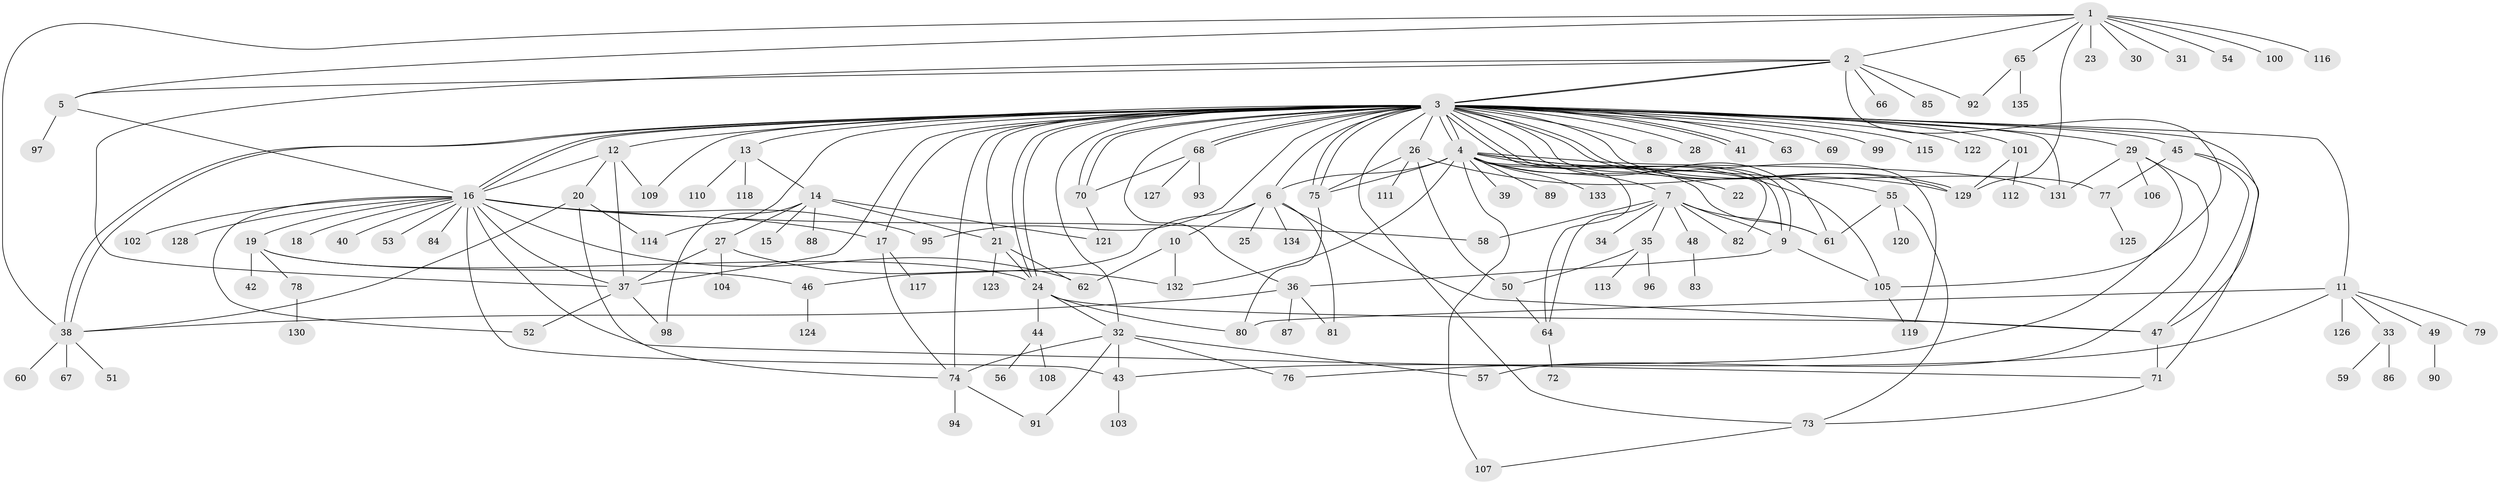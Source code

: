 // Generated by graph-tools (version 1.1) at 2025/11/02/27/25 16:11:11]
// undirected, 135 vertices, 214 edges
graph export_dot {
graph [start="1"]
  node [color=gray90,style=filled];
  1;
  2;
  3;
  4;
  5;
  6;
  7;
  8;
  9;
  10;
  11;
  12;
  13;
  14;
  15;
  16;
  17;
  18;
  19;
  20;
  21;
  22;
  23;
  24;
  25;
  26;
  27;
  28;
  29;
  30;
  31;
  32;
  33;
  34;
  35;
  36;
  37;
  38;
  39;
  40;
  41;
  42;
  43;
  44;
  45;
  46;
  47;
  48;
  49;
  50;
  51;
  52;
  53;
  54;
  55;
  56;
  57;
  58;
  59;
  60;
  61;
  62;
  63;
  64;
  65;
  66;
  67;
  68;
  69;
  70;
  71;
  72;
  73;
  74;
  75;
  76;
  77;
  78;
  79;
  80;
  81;
  82;
  83;
  84;
  85;
  86;
  87;
  88;
  89;
  90;
  91;
  92;
  93;
  94;
  95;
  96;
  97;
  98;
  99;
  100;
  101;
  102;
  103;
  104;
  105;
  106;
  107;
  108;
  109;
  110;
  111;
  112;
  113;
  114;
  115;
  116;
  117;
  118;
  119;
  120;
  121;
  122;
  123;
  124;
  125;
  126;
  127;
  128;
  129;
  130;
  131;
  132;
  133;
  134;
  135;
  1 -- 2;
  1 -- 5;
  1 -- 23;
  1 -- 30;
  1 -- 31;
  1 -- 38;
  1 -- 54;
  1 -- 65;
  1 -- 100;
  1 -- 116;
  1 -- 129;
  2 -- 3;
  2 -- 3;
  2 -- 5;
  2 -- 37;
  2 -- 66;
  2 -- 85;
  2 -- 92;
  2 -- 105;
  3 -- 4;
  3 -- 4;
  3 -- 6;
  3 -- 8;
  3 -- 9;
  3 -- 9;
  3 -- 11;
  3 -- 12;
  3 -- 13;
  3 -- 16;
  3 -- 16;
  3 -- 17;
  3 -- 21;
  3 -- 24;
  3 -- 24;
  3 -- 26;
  3 -- 28;
  3 -- 29;
  3 -- 32;
  3 -- 36;
  3 -- 37;
  3 -- 38;
  3 -- 38;
  3 -- 41;
  3 -- 41;
  3 -- 45;
  3 -- 47;
  3 -- 61;
  3 -- 63;
  3 -- 68;
  3 -- 68;
  3 -- 69;
  3 -- 70;
  3 -- 70;
  3 -- 73;
  3 -- 74;
  3 -- 75;
  3 -- 75;
  3 -- 77;
  3 -- 95;
  3 -- 99;
  3 -- 101;
  3 -- 109;
  3 -- 114;
  3 -- 115;
  3 -- 119;
  3 -- 122;
  3 -- 129;
  3 -- 129;
  3 -- 131;
  4 -- 6;
  4 -- 7;
  4 -- 22;
  4 -- 39;
  4 -- 55;
  4 -- 61;
  4 -- 64;
  4 -- 75;
  4 -- 82;
  4 -- 89;
  4 -- 105;
  4 -- 107;
  4 -- 131;
  4 -- 132;
  4 -- 133;
  5 -- 16;
  5 -- 97;
  6 -- 10;
  6 -- 25;
  6 -- 46;
  6 -- 47;
  6 -- 81;
  6 -- 134;
  7 -- 9;
  7 -- 34;
  7 -- 35;
  7 -- 48;
  7 -- 58;
  7 -- 61;
  7 -- 64;
  7 -- 82;
  9 -- 36;
  9 -- 105;
  10 -- 62;
  10 -- 132;
  11 -- 33;
  11 -- 43;
  11 -- 49;
  11 -- 79;
  11 -- 80;
  11 -- 126;
  12 -- 16;
  12 -- 20;
  12 -- 37;
  12 -- 109;
  13 -- 14;
  13 -- 110;
  13 -- 118;
  14 -- 15;
  14 -- 21;
  14 -- 27;
  14 -- 88;
  14 -- 98;
  14 -- 121;
  16 -- 17;
  16 -- 18;
  16 -- 19;
  16 -- 37;
  16 -- 40;
  16 -- 43;
  16 -- 52;
  16 -- 53;
  16 -- 58;
  16 -- 62;
  16 -- 71;
  16 -- 84;
  16 -- 95;
  16 -- 102;
  16 -- 128;
  17 -- 74;
  17 -- 117;
  19 -- 24;
  19 -- 42;
  19 -- 46;
  19 -- 78;
  20 -- 38;
  20 -- 74;
  20 -- 114;
  21 -- 24;
  21 -- 62;
  21 -- 123;
  24 -- 32;
  24 -- 44;
  24 -- 47;
  24 -- 80;
  26 -- 50;
  26 -- 75;
  26 -- 111;
  26 -- 129;
  27 -- 37;
  27 -- 104;
  27 -- 132;
  29 -- 57;
  29 -- 76;
  29 -- 106;
  29 -- 131;
  32 -- 43;
  32 -- 57;
  32 -- 74;
  32 -- 76;
  32 -- 91;
  33 -- 59;
  33 -- 86;
  35 -- 50;
  35 -- 96;
  35 -- 113;
  36 -- 38;
  36 -- 81;
  36 -- 87;
  37 -- 52;
  37 -- 98;
  38 -- 51;
  38 -- 60;
  38 -- 67;
  43 -- 103;
  44 -- 56;
  44 -- 108;
  45 -- 47;
  45 -- 71;
  45 -- 77;
  46 -- 124;
  47 -- 71;
  48 -- 83;
  49 -- 90;
  50 -- 64;
  55 -- 61;
  55 -- 73;
  55 -- 120;
  64 -- 72;
  65 -- 92;
  65 -- 135;
  68 -- 70;
  68 -- 93;
  68 -- 127;
  70 -- 121;
  71 -- 73;
  73 -- 107;
  74 -- 91;
  74 -- 94;
  75 -- 80;
  77 -- 125;
  78 -- 130;
  101 -- 112;
  101 -- 129;
  105 -- 119;
}
